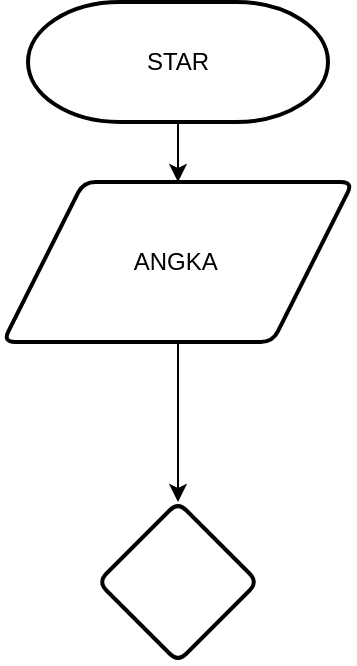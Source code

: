 <mxfile version="22.0.4" type="github">
  <diagram id="C5RBs43oDa-KdzZeNtuy" name="Page-1">
    <mxGraphModel dx="880" dy="456" grid="1" gridSize="10" guides="1" tooltips="1" connect="1" arrows="1" fold="1" page="1" pageScale="1" pageWidth="827" pageHeight="1169" math="0" shadow="0">
      <root>
        <mxCell id="WIyWlLk6GJQsqaUBKTNV-0" />
        <mxCell id="WIyWlLk6GJQsqaUBKTNV-1" parent="WIyWlLk6GJQsqaUBKTNV-0" />
        <mxCell id="_O85ZPS6F2M-nllI7RIq-2" value="" style="edgeStyle=orthogonalEdgeStyle;rounded=0;orthogonalLoop=1;jettySize=auto;html=1;" edge="1" parent="WIyWlLk6GJQsqaUBKTNV-1" source="_O85ZPS6F2M-nllI7RIq-0" target="_O85ZPS6F2M-nllI7RIq-1">
          <mxGeometry relative="1" as="geometry" />
        </mxCell>
        <mxCell id="_O85ZPS6F2M-nllI7RIq-0" value="STAR" style="strokeWidth=2;html=1;shape=mxgraph.flowchart.terminator;whiteSpace=wrap;" vertex="1" parent="WIyWlLk6GJQsqaUBKTNV-1">
          <mxGeometry x="240" y="190" width="150" height="60" as="geometry" />
        </mxCell>
        <mxCell id="_O85ZPS6F2M-nllI7RIq-4" value="" style="edgeStyle=orthogonalEdgeStyle;rounded=0;orthogonalLoop=1;jettySize=auto;html=1;" edge="1" parent="WIyWlLk6GJQsqaUBKTNV-1" source="_O85ZPS6F2M-nllI7RIq-1" target="_O85ZPS6F2M-nllI7RIq-3">
          <mxGeometry relative="1" as="geometry" />
        </mxCell>
        <mxCell id="_O85ZPS6F2M-nllI7RIq-1" value="ANGKA&amp;nbsp;" style="shape=parallelogram;html=1;strokeWidth=2;perimeter=parallelogramPerimeter;whiteSpace=wrap;rounded=1;arcSize=12;size=0.23;" vertex="1" parent="WIyWlLk6GJQsqaUBKTNV-1">
          <mxGeometry x="227.5" y="280" width="175" height="80" as="geometry" />
        </mxCell>
        <mxCell id="_O85ZPS6F2M-nllI7RIq-3" value="" style="rhombus;whiteSpace=wrap;html=1;strokeWidth=2;rounded=1;arcSize=12;" vertex="1" parent="WIyWlLk6GJQsqaUBKTNV-1">
          <mxGeometry x="275" y="440" width="80" height="80" as="geometry" />
        </mxCell>
      </root>
    </mxGraphModel>
  </diagram>
</mxfile>
